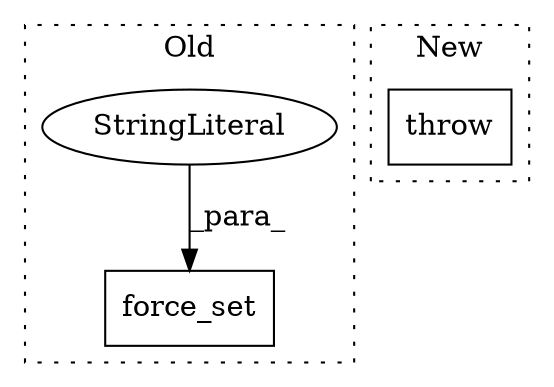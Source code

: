 digraph G {
subgraph cluster0 {
1 [label="force_set" a="32" s="1810,1839" l="10,1" shape="box"];
3 [label="StringLiteral" a="45" s="1820" l="14" shape="ellipse"];
label = "Old";
style="dotted";
}
subgraph cluster1 {
2 [label="throw" a="53" s="1804" l="6" shape="box"];
label = "New";
style="dotted";
}
3 -> 1 [label="_para_"];
}